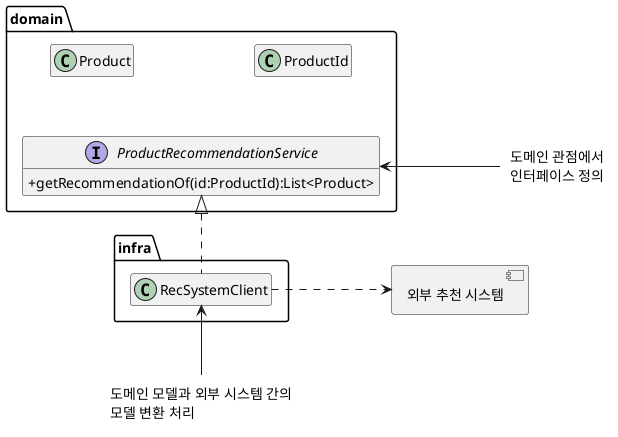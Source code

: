 @startuml

allow_mixing
skinparam ClassAttributeIconSize 0
skinparam nodesep 120
skinparam RectangleBorderColor transparent
skinparam RectangleBackgroundColor transparent
hide empty methods
hide empty attributes

package domain {
    class ProductId
    class Product
    interface "ProductRecommendationService" as prs {
        +getRecommendationOf(id:ProductId):List<Product>
    }

    prs -[hidden]up- Product
    prs -[hidden]up- ProductId
}

package infra {
    class "RecSystemClient" as rsc
}

component "외부 추천 시스템" as oprs

rectangle "도메인 관점에서\n인터페이스 정의" as note1
note1 -left-> prs

rectangle "도메인 모델과 외부 시스템 간의\n모델 변환 처리" as note2
note2 -up-> rsc

rsc .right.> oprs
rsc .up.|> prs

@enduml
